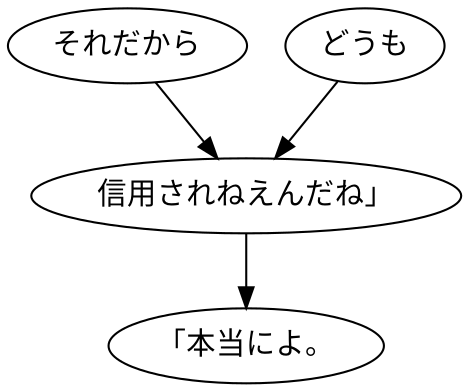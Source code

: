 digraph graph4389 {
	node0 [label="それだから"];
	node1 [label="どうも"];
	node2 [label="信用されねえんだね」"];
	node3 [label="「本当によ。"];
	node0 -> node2;
	node1 -> node2;
	node2 -> node3;
}
